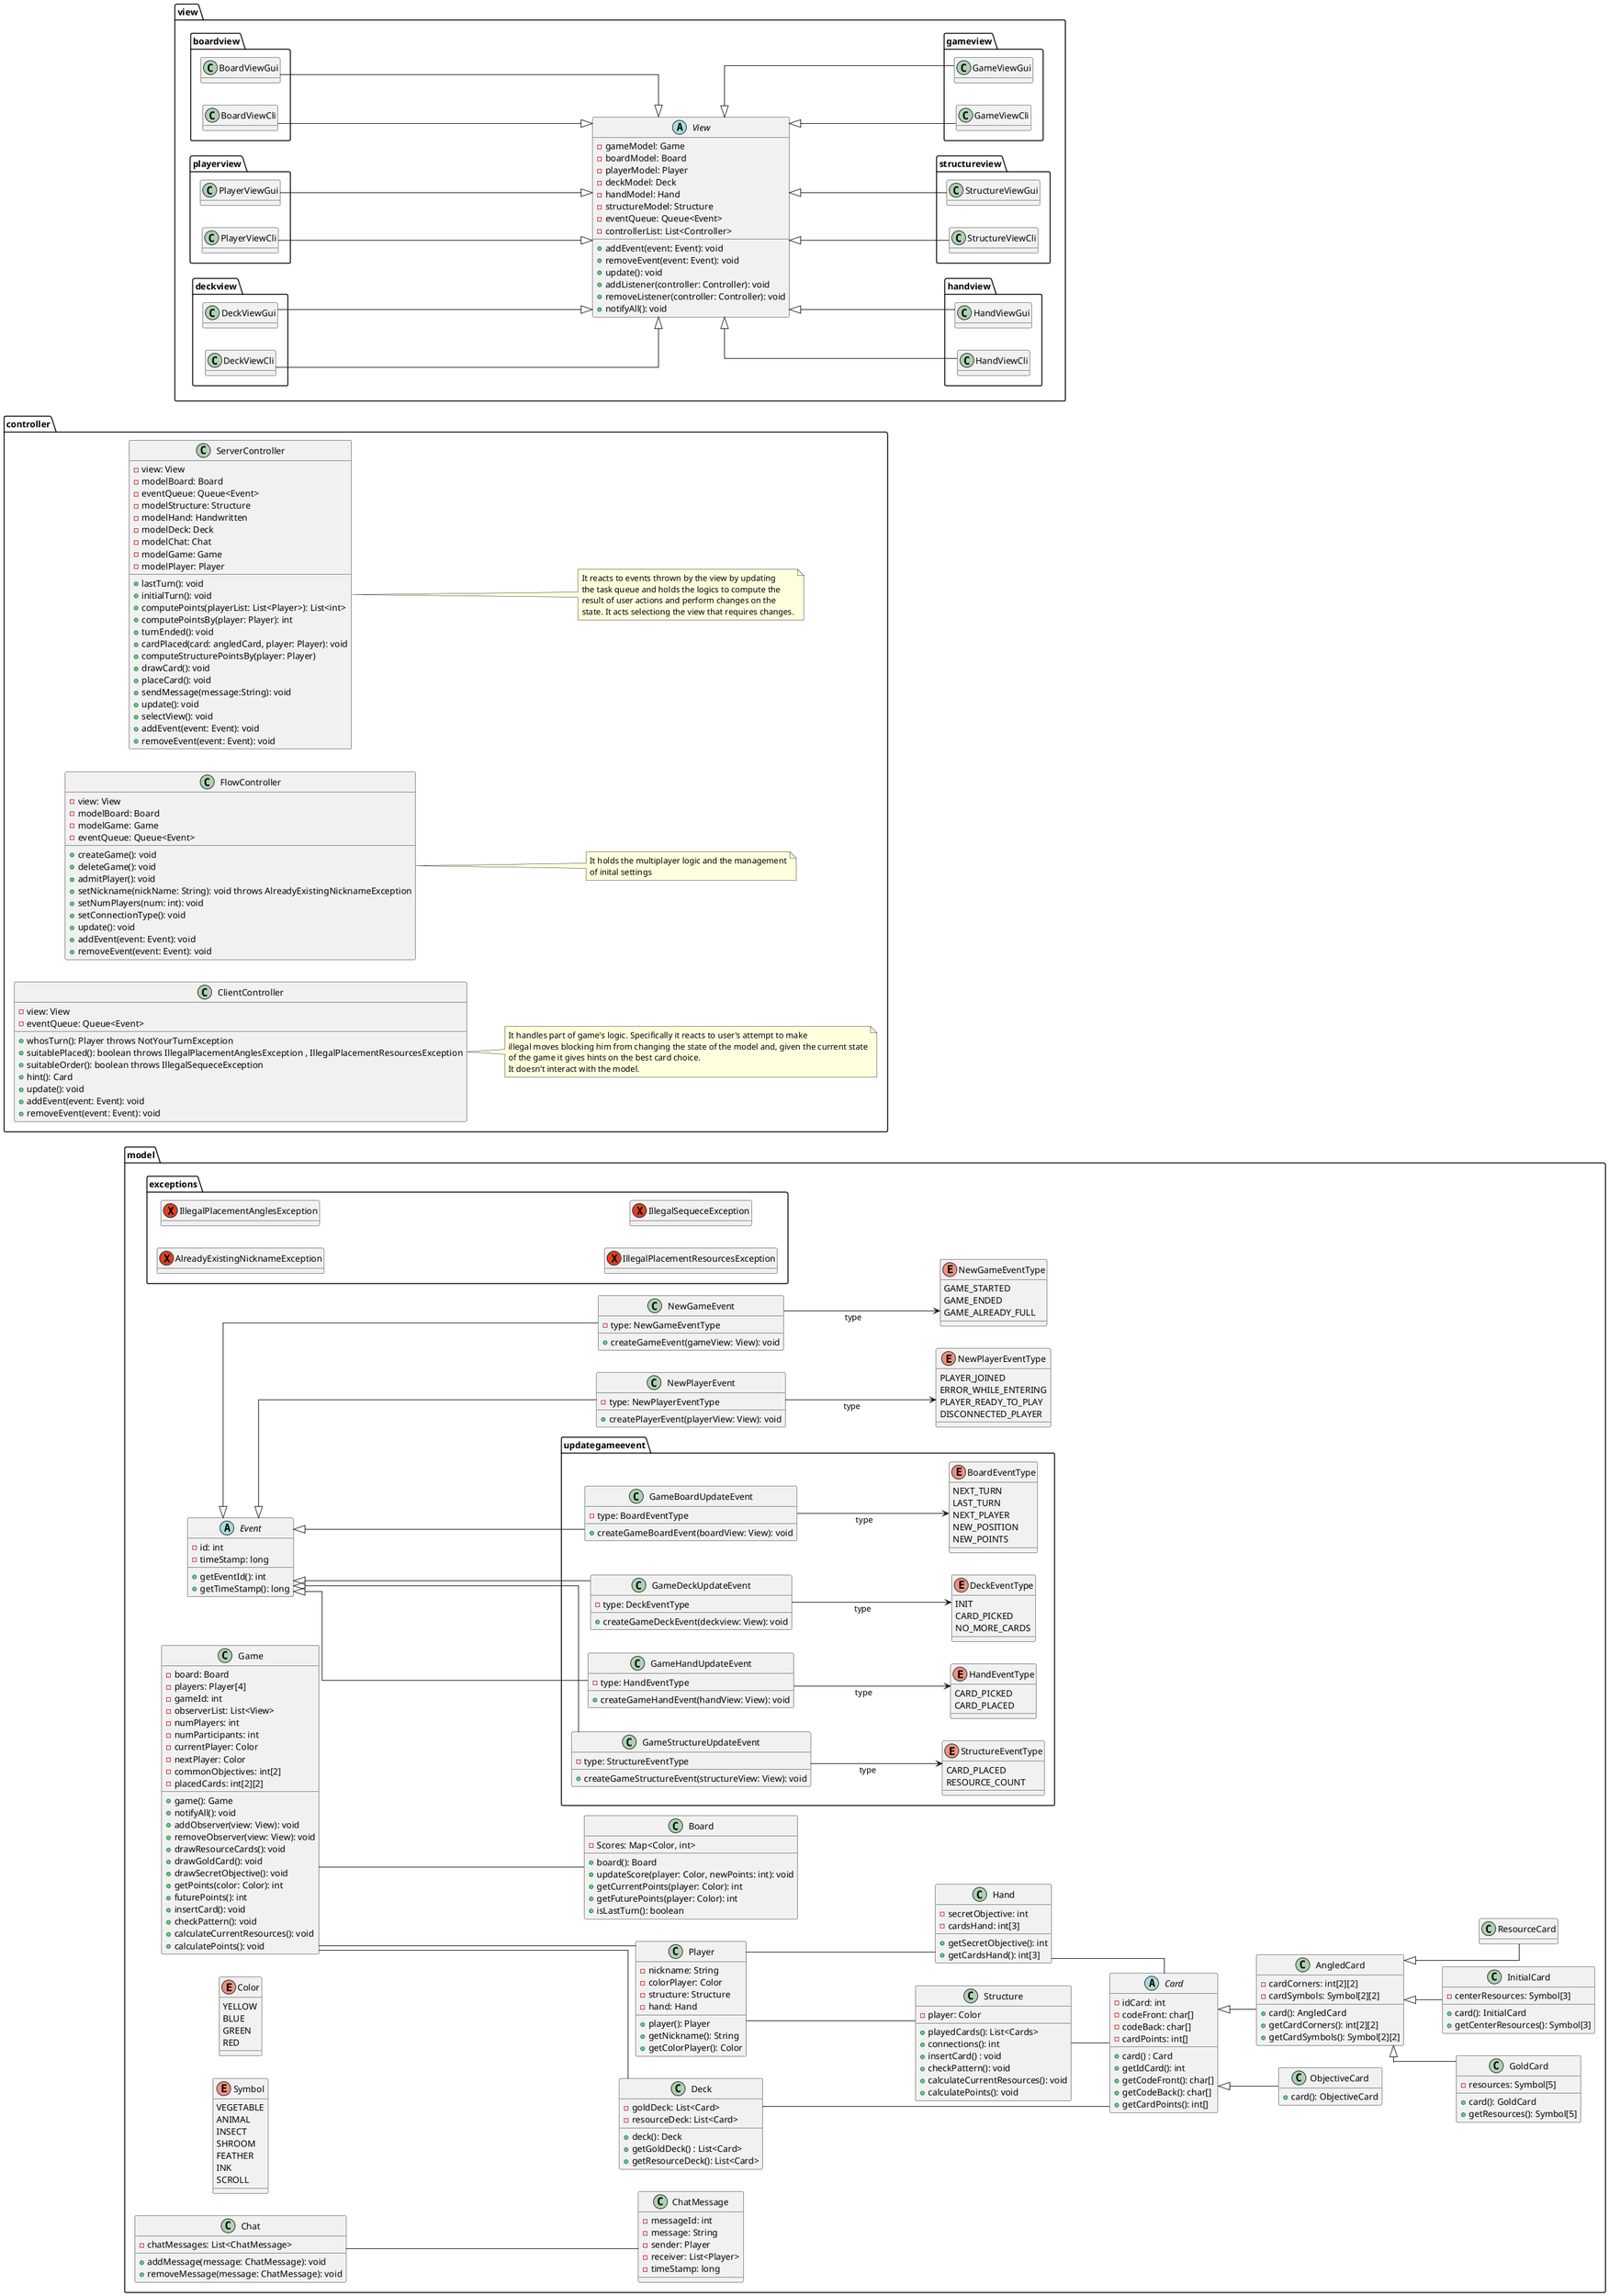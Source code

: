 @startuml uml
hide empty fields
skinparam linetype ortho

package model {
    class Game {
        - board: Board
        - players: Player[4]
        - gameId: int
        - observerList: List<View>
        - numPlayers: int
        - numParticipants: int
        '- ?StadioGioco
        - currentPlayer: Color
        - nextPlayer: Color
        - commonObjectives: int[2]
        - placedCards: int[2][2]

        'General'
        + game(): Game
        + notifyAll(): void
        + addObserver(view: View): void
        + removeObserver(view: View): void
        'Initial'
        + drawResourceCards(): void
        + drawGoldCard(): void
        + drawSecretObjective(): void
        'Board'
        + getPoints(color: Color): int
        + futurePoints(): int
        'Structure'
        + insertCard(): void
        + checkPattern(): void
        + calculateCurrentResources(): void
        + calculatePoints(): void
    }

    class Player {
        - nickname: String
        - colorPlayer: Color
        - structure: Structure
        - hand: Hand
        + player(): Player
        + getNickname(): String
        + getColorPlayer(): Color
        }

    class Board {
        - Scores: Map<Color, int>

        + board(): Board
        + updateScore(player: Color, newPoints: int): void
        'modifica la mappa dello Scores'
        + getCurrentPoints(player: Color): int
        + getFuturePoints(player: Color): int
        + isLastTurn(): boolean
    }

    abstract class Card {
        'Color lo codifichiam nell'id? o lo salviamo in una var?
        - idCard: int
        - codeFront: char[]
        - codeBack: char[]
        - cardPoints: int[]

        + card() : Card
        + getIdCard(): int
        + getCodeFront(): char[]
        + getCodeBack(): char[]
        + getCardPoints(): int[]
    }

    class ObjectiveCard extends Card {
        'tipo dell'obiettivo con enum? o codificato?'
        'non chiarissimo come caratterizzare l'obiettivo'

        + card(): ObjectiveCard
    }

    class AngledCard extends Card {
        - cardCorners: int[2][2]
        'decidere valore di default per corner non presente, corner presente non collegato, Id/puntatore carrta'
        - cardSymbols: Symbol[2][2]

        + card(): AngledCard
        + getCardCorners(): int[2][2]
        + getCardSymbols(): Symbol[2][2]
    }

    class GoldCard extends AngledCard {
        - resources: Symbol[5]
        'tipo ^ da capire'
        'caratterizzare tipo obiettivo'

        + card(): GoldCard
        + getResources(): Symbol[5]
    }

    class InitialCard extends AngledCard {
        - centerResources: Symbol[3]
        'tipo da capire'

        + card(): InitialCard
        + getCenterResources(): Symbol[3]
    }

    class ResourceCard extends AngledCard {}

    class Structure {
        'è necessario che abbia player se è unico di un playre?'
        - player: Color
        + playedCards(): List<Cards>
        'può restituire la prima carta della struttura da cui ripercorrere ricorsivamente le connessioni'
        'può restituire una lista con le connessioni ordinate'
        + connections(): int
        + insertCard() : void
        + checkPattern(): void
        + calculateCurrentResources(): void
        + calculatePoints(): void
    }

    class Deck {
        'check sul tipo dinamico statico'
        - goldDeck: List<Card>
        - resourceDeck: List<Card>

        + deck(): Deck
        + getGoldDeck() : List<Card>
        + getResourceDeck(): List<Card>
    }

    class Hand {
        - secretObjective: int
        - cardsHand: int[3]

        + getSecretObjective(): int
        + getCardsHand(): int[3]
    }

    enum Color {
        YELLOW
        BLUE
        GREEN
        RED
    }

    enum Symbol {
        VEGETABLE
        ANIMAL
        INSECT
        SHROOM
        FEATHER
        INK
        SCROLL
    }

    abstract class Event {
        - id: int
        - timeStamp: long
        + getEventId(): int
        + getTimeStamp(): long
    }

    enum NewPlayerEventType{
        PLAYER_JOINED
        ERROR_WHILE_ENTERING
        PLAYER_READY_TO_PLAY
        DISCONNECTED_PLAYER
    }

    enum NewGameEventType{
        GAME_STARTED
        GAME_ENDED
        GAME_ALREADY_FULL
    }

    class NewPlayerEvent extends Event{
        - type: NewPlayerEventType
        + createPlayerEvent(playerView: View): void
    }

    class NewGameEvent extends Event{
        - type: NewGameEventType
        + createGameEvent(gameView: View): void
    }

    package updategameevent {
        enum BoardEventType{
            NEXT_TURN
            LAST_TURN
            NEXT_PLAYER
            NEW_POSITION
            NEW_POINTS
        }
        enum DeckEventType{
            INIT
            CARD_PICKED
            NO_MORE_CARDS
        }
        enum HandEventType{
            CARD_PICKED
            CARD_PLACED
        }
        enum StructureEventType{
            CARD_PLACED
            RESOURCE_COUNT
        }

        class GameBoardUpdateEvent {
            - type: BoardEventType
            + createGameBoardEvent(boardView: View): void
        }

        class GameDeckUpdateEvent {
            - type: DeckEventType
            + createGameDeckEvent(deckview: View): void
        }

        class GameHandUpdateEvent {
            - type: HandEventType
            + createGameHandEvent(handView: View): void
        }

        class GameStructureUpdateEvent {
            - type: StructureEventType
            + createGameStructureEvent(structureView: View): void
        }
    }

    class ChatMessage {
        - messageId: int
        - message: String
        - sender: Player
        - receiver: List<Player>
        - timeStamp: long
    }

    class Chat {
        - chatMessages: List<ChatMessage>
        + addMessage(message: ChatMessage): void
        + removeMessage(message: ChatMessage): void
    }

    package exceptions{
        exception AlreadyExistingNicknameException{}
        exception IllegalPlacementAnglesException{}
        exception IllegalPlacementResourcesException{}
        exception IllegalSequeceException{}
    }
}

package controller {
    class ServerController{
        - view: View
        - modelBoard: Board 
        - eventQueue: Queue<Event>
        - modelStructure: Structure
        - modelHand: Handwritten
        - modelDeck: Deck 
        - modelChat: Chat 
        - modelGame: Game
        - modelPlayer: Player
        ' Controller state changes
        + lastTurn(): void
        + initialTurn(): void
        + computePoints(playerList: List<Player>): List<int>
        + computePointsBy(player: Player): int
        + turnEnded(): void
        + cardPlaced(card: angledCard, player: Player): void
        + computeStructurePointsBy(player: Player)
        + drawCard(): void
        + placeCard(): void
        + sendMessage(message:String): void
        'User gesture consumer from view 
        + update(): void
        + selectView(): void
        + addEvent(event: Event): void
        + removeEvent(event: Event): void
    }

    note bottom
    It reacts to events thrown by the view by updating 
    the task queue and holds the logics to compute the 
    result of user actions and perform changes on the
    state. It acts selectiong the view that requires changes.
    end note

    class FlowController{
        - view: View
        - modelBoard: Board 
        - modelGame: Game
        - eventQueue: Queue<Event>
        'Controller state changes
        + createGame(): void
        + deleteGame(): void
        + admitPlayer(): void
        + setNickname(nickName: String): void throws AlreadyExistingNicknameException
        + setNumPlayers(num: int): void
        + setConnectionType(): void
        'User gesture consumer from view 
        + update(): void
        + addEvent(event: Event): void
        + removeEvent(event: Event): void
    }

    note bottom
    It holds the multiplayer logic and the management
    of inital settings
    end note

    class ClientController{
        - view: View
        - eventQueue: Queue<Event>
        'Action performed by user that doesn't affect the state of the model
        + whosTurn(): Player throws NotYourTurnException 
        + suitablePlaced(): boolean throws IllegalPlacementAnglesException , IllegalPlacementResourcesException 
        + suitableOrder(): boolean throws IllegalSequeceException 
        + hint(): Card
        'User gesture consumer from view 
        + update(): void
        + addEvent(event: Event): void
        + removeEvent(event: Event): void
    }

    note bottom
    It handles part of game's logic. Specifically it reacts to user's attempt to make 
    illegal moves blocking him from changing the state of the model and, given the current state
    of the game it gives hints on the best card choice.
    It doesn't interact with the model.
    end note
}

package view {
    abstract View {
        - gameModel: Game
        - boardModel: Board
        - playerModel: Player
        - deckModel: Deck
        - handModel: Hand
        - structureModel: Structure
        - eventQueue: Queue<Event>
        - controllerList: List<Controller>
        + addEvent(event: Event): void
        + removeEvent(event: Event): void
        + update(): void
        + addListener(controller: Controller): void
        + removeListener(controller: Controller): void
        + notifyAll(): void
    }

    package boardview {
        class BoardViewGui {}
        class BoardViewCli {}
    }

    package playerview {
        class PlayerViewGui {}
        class PlayerViewCli {}
    }

    package deckview {
        class DeckViewGui {}
        class DeckViewCli {}
    }

    package handview {
        class HandViewGui {}
        class HandViewCli {}
    }

    package structureview {
        class StructureViewGui {}
        class StructureViewCli {}
    }

    package gameview {
        class GameViewGui {}
        class GameViewCli {}
    }
}

Game -- Player
Game -- Deck
Game -- Board
Deck -- Card
Player -- Hand
Player -- Structure
Structure -- Card
Hand -- Card

Chat -- ChatMessage

GameStructureUpdateEvent -up-|> Event
GameHandUpdateEvent -up-|> Event
GameDeckUpdateEvent -up-|> Event
GameBoardUpdateEvent -up-|> Event

BoardViewGui --|> View
BoardViewCli --|> View
PlayerViewGui --|> View
PlayerViewCli --|> View
DeckViewGui --|> View
DeckViewCli --|> View
HandViewGui -up-|> View
HandViewCli -up-|> View
StructureViewGui -up-|> View
StructureViewCli -up-|> View
GameViewGui -up-|> View
GameViewCli -up-|> View

GameBoardUpdateEvent --> BoardEventType : type
GameDeckUpdateEvent --> DeckEventType : type
GameHandUpdateEvent --> HandEventType : type
GameStructureUpdateEvent --> StructureEventType : type

NewPlayerEvent --> NewPlayerEventType : type
NewGameEvent --> NewGameEventType : type

left to right direction

' [ ] Sistema metodi duplicati
' [ ] Metodi specifici per aggiornamento modello
' [ ] Struttura classe 'Structure' da chiarire
' [ ] Strategy pattern per controller -> stucture
' [x] Sintassi controller
' [x] Sistemare tipi eventi

@enduml